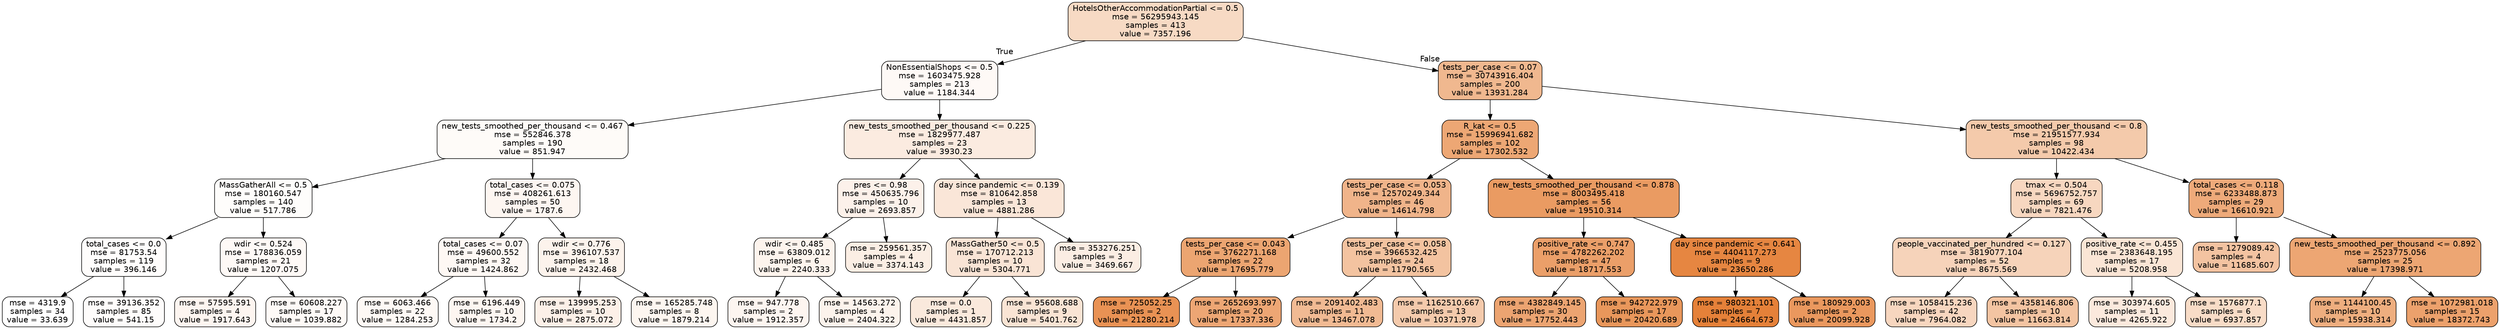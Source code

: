 digraph Tree {
node [shape=box, style="filled, rounded", color="black", fontname=helvetica] ;
edge [fontname=helvetica] ;
0 [label="HotelsOtherAccommodationPartial <= 0.5\nmse = 56295943.145\nsamples = 413\nvalue = 7357.196", fillcolor="#f7dac4"] ;
1 [label="NonEssentialShops <= 0.5\nmse = 1603475.928\nsamples = 213\nvalue = 1184.344", fillcolor="#fef9f6"] ;
0 -> 1 [labeldistance=2.5, labelangle=45, headlabel="True"] ;
2 [label="new_tests_smoothed_per_thousand <= 0.467\nmse = 552846.378\nsamples = 190\nvalue = 851.947", fillcolor="#fefbf8"] ;
1 -> 2 ;
3 [label="MassGatherAll <= 0.5\nmse = 180160.547\nsamples = 140\nvalue = 517.786", fillcolor="#fefdfb"] ;
2 -> 3 ;
4 [label="total_cases <= 0.0\nmse = 81753.54\nsamples = 119\nvalue = 396.146", fillcolor="#fffdfc"] ;
3 -> 4 ;
5 [label="mse = 4319.9\nsamples = 34\nvalue = 33.639", fillcolor="#ffffff"] ;
4 -> 5 ;
6 [label="mse = 39136.352\nsamples = 85\nvalue = 541.15", fillcolor="#fefcfb"] ;
4 -> 6 ;
7 [label="wdir <= 0.524\nmse = 178836.059\nsamples = 21\nvalue = 1207.075", fillcolor="#fef9f6"] ;
3 -> 7 ;
8 [label="mse = 57595.591\nsamples = 4\nvalue = 1917.643", fillcolor="#fdf5f0"] ;
7 -> 8 ;
9 [label="mse = 60608.227\nsamples = 17\nvalue = 1039.882", fillcolor="#fefaf7"] ;
7 -> 9 ;
10 [label="total_cases <= 0.075\nmse = 408261.613\nsamples = 50\nvalue = 1787.6", fillcolor="#fdf6f1"] ;
2 -> 10 ;
11 [label="total_cases <= 0.07\nmse = 49600.552\nsamples = 32\nvalue = 1424.862", fillcolor="#fef8f4"] ;
10 -> 11 ;
12 [label="mse = 6063.466\nsamples = 22\nvalue = 1284.253", fillcolor="#fef9f5"] ;
11 -> 12 ;
13 [label="mse = 6196.449\nsamples = 10\nvalue = 1734.2", fillcolor="#fdf6f1"] ;
11 -> 13 ;
14 [label="wdir <= 0.776\nmse = 396107.537\nsamples = 18\nvalue = 2432.468", fillcolor="#fcf3ec"] ;
10 -> 14 ;
15 [label="mse = 139995.253\nsamples = 10\nvalue = 2875.072", fillcolor="#fcf0e8"] ;
14 -> 15 ;
16 [label="mse = 165285.748\nsamples = 8\nvalue = 1879.214", fillcolor="#fdf6f0"] ;
14 -> 16 ;
17 [label="new_tests_smoothed_per_thousand <= 0.225\nmse = 1829977.487\nsamples = 23\nvalue = 3930.23", fillcolor="#fbebe0"] ;
1 -> 17 ;
18 [label="pres <= 0.98\nmse = 450635.796\nsamples = 10\nvalue = 2693.857", fillcolor="#fcf1ea"] ;
17 -> 18 ;
19 [label="wdir <= 0.485\nmse = 63809.012\nsamples = 6\nvalue = 2240.333", fillcolor="#fdf4ed"] ;
18 -> 19 ;
20 [label="mse = 947.778\nsamples = 2\nvalue = 1912.357", fillcolor="#fdf5f0"] ;
19 -> 20 ;
21 [label="mse = 14563.272\nsamples = 4\nvalue = 2404.322", fillcolor="#fcf3ec"] ;
19 -> 21 ;
22 [label="mse = 259561.357\nsamples = 4\nvalue = 3374.143", fillcolor="#fbeee4"] ;
18 -> 22 ;
23 [label="day since pandemic <= 0.139\nmse = 810642.858\nsamples = 13\nvalue = 4881.286", fillcolor="#fae6d8"] ;
17 -> 23 ;
24 [label="MassGather50 <= 0.5\nmse = 170712.213\nsamples = 10\nvalue = 5304.771", fillcolor="#f9e4d5"] ;
23 -> 24 ;
25 [label="mse = 0.0\nsamples = 1\nvalue = 4431.857", fillcolor="#fae9dc"] ;
24 -> 25 ;
26 [label="mse = 95608.688\nsamples = 9\nvalue = 5401.762", fillcolor="#f9e4d4"] ;
24 -> 26 ;
27 [label="mse = 353276.251\nsamples = 3\nvalue = 3469.667", fillcolor="#fbede3"] ;
23 -> 27 ;
28 [label="tests_per_case <= 0.07\nmse = 30743916.404\nsamples = 200\nvalue = 13931.284", fillcolor="#f0b88f"] ;
0 -> 28 [labeldistance=2.5, labelangle=-45, headlabel="False"] ;
29 [label="R_kat <= 0.5\nmse = 15996941.682\nsamples = 102\nvalue = 17302.532", fillcolor="#eda774"] ;
28 -> 29 ;
30 [label="tests_per_case <= 0.053\nmse = 12570249.344\nsamples = 46\nvalue = 14614.798", fillcolor="#f0b48a"] ;
29 -> 30 ;
31 [label="tests_per_case <= 0.043\nmse = 3762271.168\nsamples = 22\nvalue = 17695.779", fillcolor="#eca571"] ;
30 -> 31 ;
32 [label="mse = 725052.25\nsamples = 2\nvalue = 21280.214", fillcolor="#e99254"] ;
31 -> 32 ;
33 [label="mse = 2652693.997\nsamples = 20\nvalue = 17337.336", fillcolor="#eda674"] ;
31 -> 33 ;
34 [label="tests_per_case <= 0.058\nmse = 3966532.425\nsamples = 24\nvalue = 11790.565", fillcolor="#f3c3a0"] ;
30 -> 34 ;
35 [label="mse = 2091402.483\nsamples = 11\nvalue = 13467.078", fillcolor="#f1ba93"] ;
34 -> 35 ;
36 [label="mse = 1162510.667\nsamples = 13\nvalue = 10371.978", fillcolor="#f4caac"] ;
34 -> 36 ;
37 [label="new_tests_smoothed_per_thousand <= 0.878\nmse = 8003495.418\nsamples = 56\nvalue = 19510.314", fillcolor="#ea9b62"] ;
29 -> 37 ;
38 [label="positive_rate <= 0.747\nmse = 4782262.202\nsamples = 47\nvalue = 18717.553", fillcolor="#eb9f69"] ;
37 -> 38 ;
39 [label="mse = 4382849.145\nsamples = 30\nvalue = 17752.443", fillcolor="#eca471"] ;
38 -> 39 ;
40 [label="mse = 942722.979\nsamples = 17\nvalue = 20420.689", fillcolor="#e9975b"] ;
38 -> 40 ;
41 [label="day since pandemic <= 0.641\nmse = 4404117.273\nsamples = 9\nvalue = 23650.286", fillcolor="#e68641"] ;
37 -> 41 ;
42 [label="mse = 980321.101\nsamples = 7\nvalue = 24664.673", fillcolor="#e58139"] ;
41 -> 42 ;
43 [label="mse = 180929.003\nsamples = 2\nvalue = 20099.928", fillcolor="#ea985e"] ;
41 -> 43 ;
44 [label="new_tests_smoothed_per_thousand <= 0.8\nmse = 21951577.934\nsamples = 98\nvalue = 10422.434", fillcolor="#f4caab"] ;
28 -> 44 ;
45 [label="tmax <= 0.504\nmse = 5696752.757\nsamples = 69\nvalue = 7821.476", fillcolor="#f7d7c0"] ;
44 -> 45 ;
46 [label="people_vaccinated_per_hundred <= 0.127\nmse = 3819077.104\nsamples = 52\nvalue = 8675.569", fillcolor="#f6d3ba"] ;
45 -> 46 ;
47 [label="mse = 1058415.236\nsamples = 42\nvalue = 7964.082", fillcolor="#f7d6bf"] ;
46 -> 47 ;
48 [label="mse = 4358146.806\nsamples = 10\nvalue = 11663.814", fillcolor="#f3c4a2"] ;
46 -> 48 ;
49 [label="positive_rate <= 0.455\nmse = 2383648.195\nsamples = 17\nvalue = 5208.958", fillcolor="#fae5d5"] ;
45 -> 49 ;
50 [label="mse = 303974.605\nsamples = 11\nvalue = 4265.922", fillcolor="#fbe9dd"] ;
49 -> 50 ;
51 [label="mse = 1576877.1\nsamples = 6\nvalue = 6937.857", fillcolor="#f8dcc7"] ;
49 -> 51 ;
52 [label="total_cases <= 0.118\nmse = 6233488.873\nsamples = 29\nvalue = 16610.921", fillcolor="#eeaa7a"] ;
44 -> 52 ;
53 [label="mse = 1279089.42\nsamples = 4\nvalue = 11685.607", fillcolor="#f3c3a1"] ;
52 -> 53 ;
54 [label="new_tests_smoothed_per_thousand <= 0.892\nmse = 2523775.056\nsamples = 25\nvalue = 17398.971", fillcolor="#eda673"] ;
52 -> 54 ;
55 [label="mse = 1144100.45\nsamples = 10\nvalue = 15938.314", fillcolor="#eeae7f"] ;
54 -> 55 ;
56 [label="mse = 1072981.018\nsamples = 15\nvalue = 18372.743", fillcolor="#eca16c"] ;
54 -> 56 ;
}